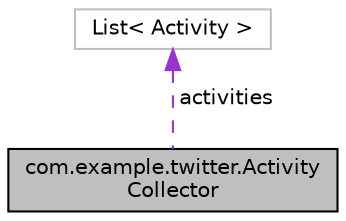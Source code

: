 digraph "com.example.twitter.ActivityCollector"
{
  edge [fontname="Helvetica",fontsize="10",labelfontname="Helvetica",labelfontsize="10"];
  node [fontname="Helvetica",fontsize="10",shape=record];
  Node1 [label="com.example.twitter.Activity\lCollector",height=0.2,width=0.4,color="black", fillcolor="grey75", style="filled", fontcolor="black"];
  Node2 -> Node1 [dir="back",color="darkorchid3",fontsize="10",style="dashed",label=" activities" ,fontname="Helvetica"];
  Node2 [label="List\< Activity \>",height=0.2,width=0.4,color="grey75", fillcolor="white", style="filled"];
}
